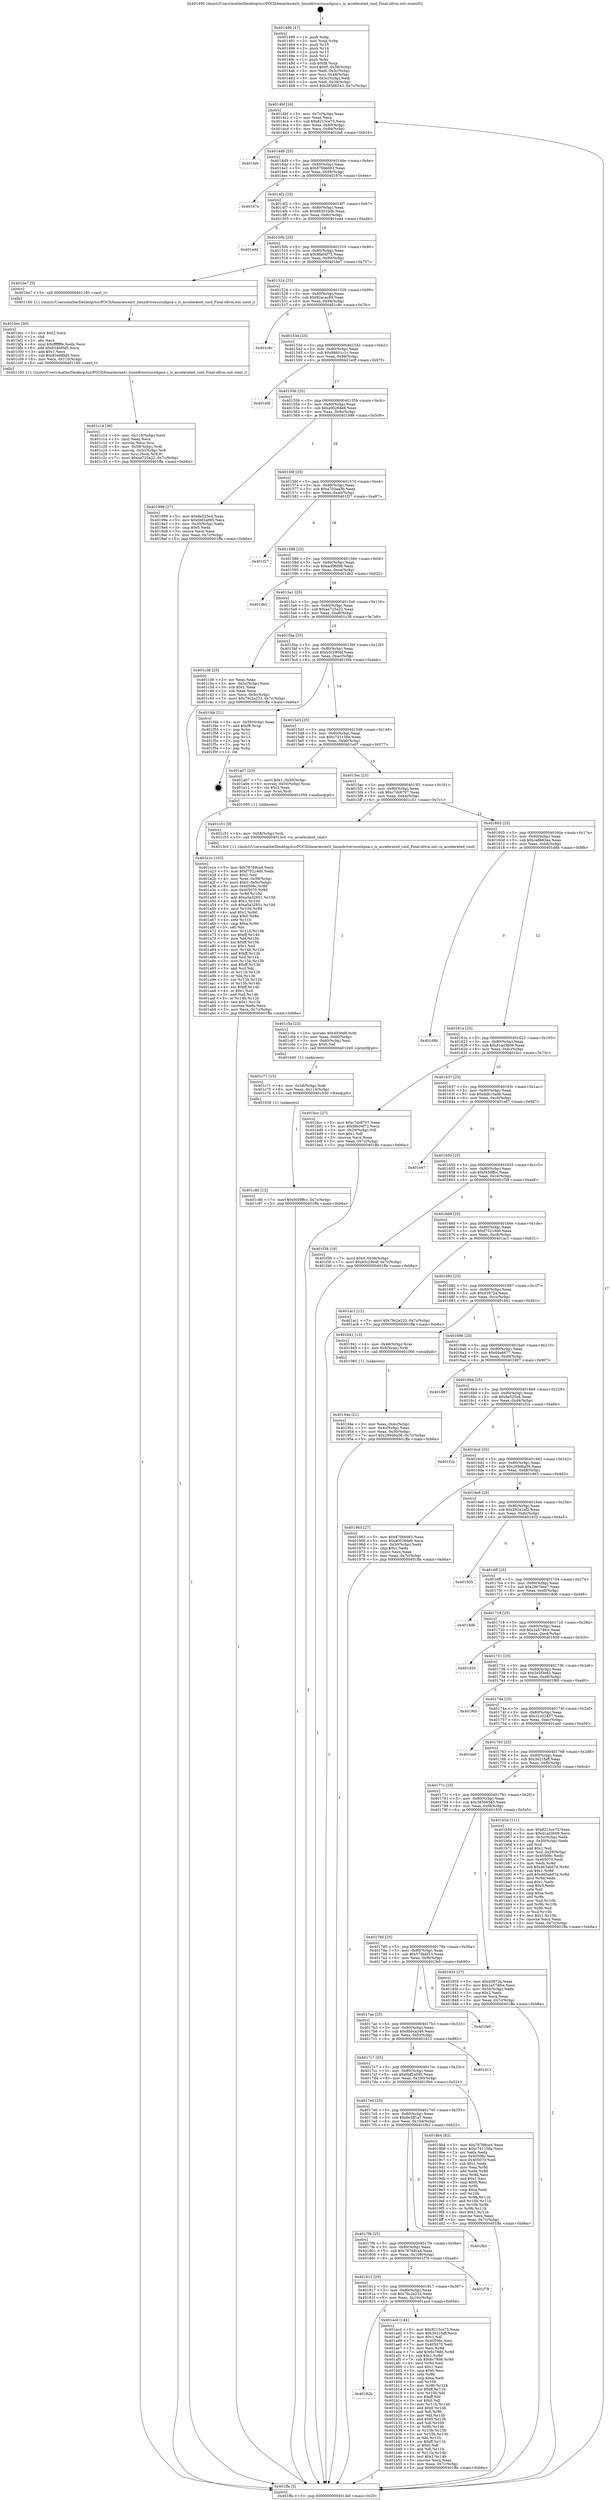 digraph "0x401490" {
  label = "0x401490 (/mnt/c/Users/mathe/Desktop/tcc/POCII/binaries/extr_linuxdriversscsihpsa.c_is_accelerated_cmd_Final-ollvm.out::main(0))"
  labelloc = "t"
  node[shape=record]

  Entry [label="",width=0.3,height=0.3,shape=circle,fillcolor=black,style=filled]
  "0x4014bf" [label="{
     0x4014bf [26]\l
     | [instrs]\l
     &nbsp;&nbsp;0x4014bf \<+3\>: mov -0x7c(%rbp),%eax\l
     &nbsp;&nbsp;0x4014c2 \<+2\>: mov %eax,%ecx\l
     &nbsp;&nbsp;0x4014c4 \<+6\>: sub $0x8215ce75,%ecx\l
     &nbsp;&nbsp;0x4014ca \<+3\>: mov %eax,-0x80(%rbp)\l
     &nbsp;&nbsp;0x4014cd \<+6\>: mov %ecx,-0x84(%rbp)\l
     &nbsp;&nbsp;0x4014d3 \<+6\>: je 0000000000401fa6 \<main+0xb16\>\l
  }"]
  "0x401fa6" [label="{
     0x401fa6\l
  }", style=dashed]
  "0x4014d9" [label="{
     0x4014d9 [25]\l
     | [instrs]\l
     &nbsp;&nbsp;0x4014d9 \<+5\>: jmp 00000000004014de \<main+0x4e\>\l
     &nbsp;&nbsp;0x4014de \<+3\>: mov -0x80(%rbp),%eax\l
     &nbsp;&nbsp;0x4014e1 \<+5\>: sub $0x870bb081,%eax\l
     &nbsp;&nbsp;0x4014e6 \<+6\>: mov %eax,-0x88(%rbp)\l
     &nbsp;&nbsp;0x4014ec \<+6\>: je 000000000040197e \<main+0x4ee\>\l
  }"]
  Exit [label="",width=0.3,height=0.3,shape=circle,fillcolor=black,style=filled,peripheries=2]
  "0x40197e" [label="{
     0x40197e\l
  }", style=dashed]
  "0x4014f2" [label="{
     0x4014f2 [25]\l
     | [instrs]\l
     &nbsp;&nbsp;0x4014f2 \<+5\>: jmp 00000000004014f7 \<main+0x67\>\l
     &nbsp;&nbsp;0x4014f7 \<+3\>: mov -0x80(%rbp),%eax\l
     &nbsp;&nbsp;0x4014fa \<+5\>: sub $0x883033db,%eax\l
     &nbsp;&nbsp;0x4014ff \<+6\>: mov %eax,-0x8c(%rbp)\l
     &nbsp;&nbsp;0x401505 \<+6\>: je 0000000000401ed4 \<main+0xa44\>\l
  }"]
  "0x401c80" [label="{
     0x401c80 [12]\l
     | [instrs]\l
     &nbsp;&nbsp;0x401c80 \<+7\>: movl $0xf459ffcc,-0x7c(%rbp)\l
     &nbsp;&nbsp;0x401c87 \<+5\>: jmp 0000000000401ffa \<main+0xb6a\>\l
  }"]
  "0x401ed4" [label="{
     0x401ed4\l
  }", style=dashed]
  "0x40150b" [label="{
     0x40150b [25]\l
     | [instrs]\l
     &nbsp;&nbsp;0x40150b \<+5\>: jmp 0000000000401510 \<main+0x80\>\l
     &nbsp;&nbsp;0x401510 \<+3\>: mov -0x80(%rbp),%eax\l
     &nbsp;&nbsp;0x401513 \<+5\>: sub $0x8fa04f72,%eax\l
     &nbsp;&nbsp;0x401518 \<+6\>: mov %eax,-0x90(%rbp)\l
     &nbsp;&nbsp;0x40151e \<+6\>: je 0000000000401be7 \<main+0x757\>\l
  }"]
  "0x401c71" [label="{
     0x401c71 [15]\l
     | [instrs]\l
     &nbsp;&nbsp;0x401c71 \<+4\>: mov -0x58(%rbp),%rdi\l
     &nbsp;&nbsp;0x401c75 \<+6\>: mov %eax,-0x114(%rbp)\l
     &nbsp;&nbsp;0x401c7b \<+5\>: call 0000000000401030 \<free@plt\>\l
     | [calls]\l
     &nbsp;&nbsp;0x401030 \{1\} (unknown)\l
  }"]
  "0x401be7" [label="{
     0x401be7 [5]\l
     | [instrs]\l
     &nbsp;&nbsp;0x401be7 \<+5\>: call 0000000000401160 \<next_i\>\l
     | [calls]\l
     &nbsp;&nbsp;0x401160 \{1\} (/mnt/c/Users/mathe/Desktop/tcc/POCII/binaries/extr_linuxdriversscsihpsa.c_is_accelerated_cmd_Final-ollvm.out::next_i)\l
  }"]
  "0x401524" [label="{
     0x401524 [25]\l
     | [instrs]\l
     &nbsp;&nbsp;0x401524 \<+5\>: jmp 0000000000401529 \<main+0x99\>\l
     &nbsp;&nbsp;0x401529 \<+3\>: mov -0x80(%rbp),%eax\l
     &nbsp;&nbsp;0x40152c \<+5\>: sub $0x92acac88,%eax\l
     &nbsp;&nbsp;0x401531 \<+6\>: mov %eax,-0x94(%rbp)\l
     &nbsp;&nbsp;0x401537 \<+6\>: je 0000000000401c8c \<main+0x7fc\>\l
  }"]
  "0x401c5a" [label="{
     0x401c5a [23]\l
     | [instrs]\l
     &nbsp;&nbsp;0x401c5a \<+10\>: movabs $0x4030d6,%rdi\l
     &nbsp;&nbsp;0x401c64 \<+3\>: mov %eax,-0x60(%rbp)\l
     &nbsp;&nbsp;0x401c67 \<+3\>: mov -0x60(%rbp),%esi\l
     &nbsp;&nbsp;0x401c6a \<+2\>: mov $0x0,%al\l
     &nbsp;&nbsp;0x401c6c \<+5\>: call 0000000000401040 \<printf@plt\>\l
     | [calls]\l
     &nbsp;&nbsp;0x401040 \{1\} (unknown)\l
  }"]
  "0x401c8c" [label="{
     0x401c8c\l
  }", style=dashed]
  "0x40153d" [label="{
     0x40153d [25]\l
     | [instrs]\l
     &nbsp;&nbsp;0x40153d \<+5\>: jmp 0000000000401542 \<main+0xb2\>\l
     &nbsp;&nbsp;0x401542 \<+3\>: mov -0x80(%rbp),%eax\l
     &nbsp;&nbsp;0x401545 \<+5\>: sub $0x98601c1c,%eax\l
     &nbsp;&nbsp;0x40154a \<+6\>: mov %eax,-0x98(%rbp)\l
     &nbsp;&nbsp;0x401550 \<+6\>: je 0000000000401e0f \<main+0x97f\>\l
  }"]
  "0x401c14" [label="{
     0x401c14 [36]\l
     | [instrs]\l
     &nbsp;&nbsp;0x401c14 \<+6\>: mov -0x110(%rbp),%ecx\l
     &nbsp;&nbsp;0x401c1a \<+3\>: imul %eax,%ecx\l
     &nbsp;&nbsp;0x401c1d \<+3\>: movslq %ecx,%rsi\l
     &nbsp;&nbsp;0x401c20 \<+4\>: mov -0x58(%rbp),%rdi\l
     &nbsp;&nbsp;0x401c24 \<+4\>: movslq -0x5c(%rbp),%r8\l
     &nbsp;&nbsp;0x401c28 \<+4\>: mov %rsi,(%rdi,%r8,8)\l
     &nbsp;&nbsp;0x401c2c \<+7\>: movl $0xae725a22,-0x7c(%rbp)\l
     &nbsp;&nbsp;0x401c33 \<+5\>: jmp 0000000000401ffa \<main+0xb6a\>\l
  }"]
  "0x401e0f" [label="{
     0x401e0f\l
  }", style=dashed]
  "0x401556" [label="{
     0x401556 [25]\l
     | [instrs]\l
     &nbsp;&nbsp;0x401556 \<+5\>: jmp 000000000040155b \<main+0xcb\>\l
     &nbsp;&nbsp;0x40155b \<+3\>: mov -0x80(%rbp),%eax\l
     &nbsp;&nbsp;0x40155e \<+5\>: sub $0xa0026de6,%eax\l
     &nbsp;&nbsp;0x401563 \<+6\>: mov %eax,-0x9c(%rbp)\l
     &nbsp;&nbsp;0x401569 \<+6\>: je 0000000000401999 \<main+0x509\>\l
  }"]
  "0x401bec" [label="{
     0x401bec [40]\l
     | [instrs]\l
     &nbsp;&nbsp;0x401bec \<+5\>: mov $0x2,%ecx\l
     &nbsp;&nbsp;0x401bf1 \<+1\>: cltd\l
     &nbsp;&nbsp;0x401bf2 \<+2\>: idiv %ecx\l
     &nbsp;&nbsp;0x401bf4 \<+6\>: imul $0xfffffffe,%edx,%ecx\l
     &nbsp;&nbsp;0x401bfa \<+6\>: add $0x834bf0d5,%ecx\l
     &nbsp;&nbsp;0x401c00 \<+3\>: add $0x1,%ecx\l
     &nbsp;&nbsp;0x401c03 \<+6\>: sub $0x834bf0d5,%ecx\l
     &nbsp;&nbsp;0x401c09 \<+6\>: mov %ecx,-0x110(%rbp)\l
     &nbsp;&nbsp;0x401c0f \<+5\>: call 0000000000401160 \<next_i\>\l
     | [calls]\l
     &nbsp;&nbsp;0x401160 \{1\} (/mnt/c/Users/mathe/Desktop/tcc/POCII/binaries/extr_linuxdriversscsihpsa.c_is_accelerated_cmd_Final-ollvm.out::next_i)\l
  }"]
  "0x401999" [label="{
     0x401999 [27]\l
     | [instrs]\l
     &nbsp;&nbsp;0x401999 \<+5\>: mov $0x8e525e4,%eax\l
     &nbsp;&nbsp;0x40199e \<+5\>: mov $0x6bf2a095,%ecx\l
     &nbsp;&nbsp;0x4019a3 \<+3\>: mov -0x30(%rbp),%edx\l
     &nbsp;&nbsp;0x4019a6 \<+3\>: cmp $0x0,%edx\l
     &nbsp;&nbsp;0x4019a9 \<+3\>: cmove %ecx,%eax\l
     &nbsp;&nbsp;0x4019ac \<+3\>: mov %eax,-0x7c(%rbp)\l
     &nbsp;&nbsp;0x4019af \<+5\>: jmp 0000000000401ffa \<main+0xb6a\>\l
  }"]
  "0x40156f" [label="{
     0x40156f [25]\l
     | [instrs]\l
     &nbsp;&nbsp;0x40156f \<+5\>: jmp 0000000000401574 \<main+0xe4\>\l
     &nbsp;&nbsp;0x401574 \<+3\>: mov -0x80(%rbp),%eax\l
     &nbsp;&nbsp;0x401577 \<+5\>: sub $0xa703aa3b,%eax\l
     &nbsp;&nbsp;0x40157c \<+6\>: mov %eax,-0xa0(%rbp)\l
     &nbsp;&nbsp;0x401582 \<+6\>: je 0000000000401f27 \<main+0xa97\>\l
  }"]
  "0x40182b" [label="{
     0x40182b\l
  }", style=dashed]
  "0x401f27" [label="{
     0x401f27\l
  }", style=dashed]
  "0x401588" [label="{
     0x401588 [25]\l
     | [instrs]\l
     &nbsp;&nbsp;0x401588 \<+5\>: jmp 000000000040158d \<main+0xfd\>\l
     &nbsp;&nbsp;0x40158d \<+3\>: mov -0x80(%rbp),%eax\l
     &nbsp;&nbsp;0x401590 \<+5\>: sub $0xacf06f99,%eax\l
     &nbsp;&nbsp;0x401595 \<+6\>: mov %eax,-0xa4(%rbp)\l
     &nbsp;&nbsp;0x40159b \<+6\>: je 0000000000401db2 \<main+0x922\>\l
  }"]
  "0x401acd" [label="{
     0x401acd [144]\l
     | [instrs]\l
     &nbsp;&nbsp;0x401acd \<+5\>: mov $0x8215ce75,%eax\l
     &nbsp;&nbsp;0x401ad2 \<+5\>: mov $0x3621faff,%ecx\l
     &nbsp;&nbsp;0x401ad7 \<+2\>: mov $0x1,%dl\l
     &nbsp;&nbsp;0x401ad9 \<+7\>: mov 0x40506c,%esi\l
     &nbsp;&nbsp;0x401ae0 \<+7\>: mov 0x405070,%edi\l
     &nbsp;&nbsp;0x401ae7 \<+3\>: mov %esi,%r8d\l
     &nbsp;&nbsp;0x401aea \<+7\>: add $0x6c78d6,%r8d\l
     &nbsp;&nbsp;0x401af1 \<+4\>: sub $0x1,%r8d\l
     &nbsp;&nbsp;0x401af5 \<+7\>: sub $0x6c78d6,%r8d\l
     &nbsp;&nbsp;0x401afc \<+4\>: imul %r8d,%esi\l
     &nbsp;&nbsp;0x401b00 \<+3\>: and $0x1,%esi\l
     &nbsp;&nbsp;0x401b03 \<+3\>: cmp $0x0,%esi\l
     &nbsp;&nbsp;0x401b06 \<+4\>: sete %r9b\l
     &nbsp;&nbsp;0x401b0a \<+3\>: cmp $0xa,%edi\l
     &nbsp;&nbsp;0x401b0d \<+4\>: setl %r10b\l
     &nbsp;&nbsp;0x401b11 \<+3\>: mov %r9b,%r11b\l
     &nbsp;&nbsp;0x401b14 \<+4\>: xor $0xff,%r11b\l
     &nbsp;&nbsp;0x401b18 \<+3\>: mov %r10b,%bl\l
     &nbsp;&nbsp;0x401b1b \<+3\>: xor $0xff,%bl\l
     &nbsp;&nbsp;0x401b1e \<+3\>: xor $0x0,%dl\l
     &nbsp;&nbsp;0x401b21 \<+3\>: mov %r11b,%r14b\l
     &nbsp;&nbsp;0x401b24 \<+4\>: and $0x0,%r14b\l
     &nbsp;&nbsp;0x401b28 \<+3\>: and %dl,%r9b\l
     &nbsp;&nbsp;0x401b2b \<+3\>: mov %bl,%r15b\l
     &nbsp;&nbsp;0x401b2e \<+4\>: and $0x0,%r15b\l
     &nbsp;&nbsp;0x401b32 \<+3\>: and %dl,%r10b\l
     &nbsp;&nbsp;0x401b35 \<+3\>: or %r9b,%r14b\l
     &nbsp;&nbsp;0x401b38 \<+3\>: or %r10b,%r15b\l
     &nbsp;&nbsp;0x401b3b \<+3\>: xor %r15b,%r14b\l
     &nbsp;&nbsp;0x401b3e \<+3\>: or %bl,%r11b\l
     &nbsp;&nbsp;0x401b41 \<+4\>: xor $0xff,%r11b\l
     &nbsp;&nbsp;0x401b45 \<+3\>: or $0x0,%dl\l
     &nbsp;&nbsp;0x401b48 \<+3\>: and %dl,%r11b\l
     &nbsp;&nbsp;0x401b4b \<+3\>: or %r11b,%r14b\l
     &nbsp;&nbsp;0x401b4e \<+4\>: test $0x1,%r14b\l
     &nbsp;&nbsp;0x401b52 \<+3\>: cmovne %ecx,%eax\l
     &nbsp;&nbsp;0x401b55 \<+3\>: mov %eax,-0x7c(%rbp)\l
     &nbsp;&nbsp;0x401b58 \<+5\>: jmp 0000000000401ffa \<main+0xb6a\>\l
  }"]
  "0x401db2" [label="{
     0x401db2\l
  }", style=dashed]
  "0x4015a1" [label="{
     0x4015a1 [25]\l
     | [instrs]\l
     &nbsp;&nbsp;0x4015a1 \<+5\>: jmp 00000000004015a6 \<main+0x116\>\l
     &nbsp;&nbsp;0x4015a6 \<+3\>: mov -0x80(%rbp),%eax\l
     &nbsp;&nbsp;0x4015a9 \<+5\>: sub $0xae725a22,%eax\l
     &nbsp;&nbsp;0x4015ae \<+6\>: mov %eax,-0xa8(%rbp)\l
     &nbsp;&nbsp;0x4015b4 \<+6\>: je 0000000000401c38 \<main+0x7a8\>\l
  }"]
  "0x401812" [label="{
     0x401812 [25]\l
     | [instrs]\l
     &nbsp;&nbsp;0x401812 \<+5\>: jmp 0000000000401817 \<main+0x387\>\l
     &nbsp;&nbsp;0x401817 \<+3\>: mov -0x80(%rbp),%eax\l
     &nbsp;&nbsp;0x40181a \<+5\>: sub $0x79c2a233,%eax\l
     &nbsp;&nbsp;0x40181f \<+6\>: mov %eax,-0x10c(%rbp)\l
     &nbsp;&nbsp;0x401825 \<+6\>: je 0000000000401acd \<main+0x63d\>\l
  }"]
  "0x401c38" [label="{
     0x401c38 [25]\l
     | [instrs]\l
     &nbsp;&nbsp;0x401c38 \<+2\>: xor %eax,%eax\l
     &nbsp;&nbsp;0x401c3a \<+3\>: mov -0x5c(%rbp),%ecx\l
     &nbsp;&nbsp;0x401c3d \<+3\>: sub $0x1,%eax\l
     &nbsp;&nbsp;0x401c40 \<+2\>: sub %eax,%ecx\l
     &nbsp;&nbsp;0x401c42 \<+3\>: mov %ecx,-0x5c(%rbp)\l
     &nbsp;&nbsp;0x401c45 \<+7\>: movl $0x79c2a233,-0x7c(%rbp)\l
     &nbsp;&nbsp;0x401c4c \<+5\>: jmp 0000000000401ffa \<main+0xb6a\>\l
  }"]
  "0x4015ba" [label="{
     0x4015ba [25]\l
     | [instrs]\l
     &nbsp;&nbsp;0x4015ba \<+5\>: jmp 00000000004015bf \<main+0x12f\>\l
     &nbsp;&nbsp;0x4015bf \<+3\>: mov -0x80(%rbp),%eax\l
     &nbsp;&nbsp;0x4015c2 \<+5\>: sub $0xb5c2904f,%eax\l
     &nbsp;&nbsp;0x4015c7 \<+6\>: mov %eax,-0xac(%rbp)\l
     &nbsp;&nbsp;0x4015cd \<+6\>: je 0000000000401f4b \<main+0xabb\>\l
  }"]
  "0x401f78" [label="{
     0x401f78\l
  }", style=dashed]
  "0x401f4b" [label="{
     0x401f4b [21]\l
     | [instrs]\l
     &nbsp;&nbsp;0x401f4b \<+3\>: mov -0x38(%rbp),%eax\l
     &nbsp;&nbsp;0x401f4e \<+7\>: add $0xf8,%rsp\l
     &nbsp;&nbsp;0x401f55 \<+1\>: pop %rbx\l
     &nbsp;&nbsp;0x401f56 \<+2\>: pop %r12\l
     &nbsp;&nbsp;0x401f58 \<+2\>: pop %r13\l
     &nbsp;&nbsp;0x401f5a \<+2\>: pop %r14\l
     &nbsp;&nbsp;0x401f5c \<+2\>: pop %r15\l
     &nbsp;&nbsp;0x401f5e \<+1\>: pop %rbp\l
     &nbsp;&nbsp;0x401f5f \<+1\>: ret\l
  }"]
  "0x4015d3" [label="{
     0x4015d3 [25]\l
     | [instrs]\l
     &nbsp;&nbsp;0x4015d3 \<+5\>: jmp 00000000004015d8 \<main+0x148\>\l
     &nbsp;&nbsp;0x4015d8 \<+3\>: mov -0x80(%rbp),%eax\l
     &nbsp;&nbsp;0x4015db \<+5\>: sub $0xc741158e,%eax\l
     &nbsp;&nbsp;0x4015e0 \<+6\>: mov %eax,-0xb0(%rbp)\l
     &nbsp;&nbsp;0x4015e6 \<+6\>: je 0000000000401a07 \<main+0x577\>\l
  }"]
  "0x4017f9" [label="{
     0x4017f9 [25]\l
     | [instrs]\l
     &nbsp;&nbsp;0x4017f9 \<+5\>: jmp 00000000004017fe \<main+0x36e\>\l
     &nbsp;&nbsp;0x4017fe \<+3\>: mov -0x80(%rbp),%eax\l
     &nbsp;&nbsp;0x401801 \<+5\>: sub $0x78768ca4,%eax\l
     &nbsp;&nbsp;0x401806 \<+6\>: mov %eax,-0x108(%rbp)\l
     &nbsp;&nbsp;0x40180c \<+6\>: je 0000000000401f78 \<main+0xae8\>\l
  }"]
  "0x401a07" [label="{
     0x401a07 [23]\l
     | [instrs]\l
     &nbsp;&nbsp;0x401a07 \<+7\>: movl $0x1,-0x50(%rbp)\l
     &nbsp;&nbsp;0x401a0e \<+4\>: movslq -0x50(%rbp),%rax\l
     &nbsp;&nbsp;0x401a12 \<+4\>: shl $0x3,%rax\l
     &nbsp;&nbsp;0x401a16 \<+3\>: mov %rax,%rdi\l
     &nbsp;&nbsp;0x401a19 \<+5\>: call 0000000000401050 \<malloc@plt\>\l
     | [calls]\l
     &nbsp;&nbsp;0x401050 \{1\} (unknown)\l
  }"]
  "0x4015ec" [label="{
     0x4015ec [25]\l
     | [instrs]\l
     &nbsp;&nbsp;0x4015ec \<+5\>: jmp 00000000004015f1 \<main+0x161\>\l
     &nbsp;&nbsp;0x4015f1 \<+3\>: mov -0x80(%rbp),%eax\l
     &nbsp;&nbsp;0x4015f4 \<+5\>: sub $0xc7dc8707,%eax\l
     &nbsp;&nbsp;0x4015f9 \<+6\>: mov %eax,-0xb4(%rbp)\l
     &nbsp;&nbsp;0x4015ff \<+6\>: je 0000000000401c51 \<main+0x7c1\>\l
  }"]
  "0x401fb2" [label="{
     0x401fb2\l
  }", style=dashed]
  "0x401c51" [label="{
     0x401c51 [9]\l
     | [instrs]\l
     &nbsp;&nbsp;0x401c51 \<+4\>: mov -0x58(%rbp),%rdi\l
     &nbsp;&nbsp;0x401c55 \<+5\>: call 00000000004013c0 \<is_accelerated_cmd\>\l
     | [calls]\l
     &nbsp;&nbsp;0x4013c0 \{1\} (/mnt/c/Users/mathe/Desktop/tcc/POCII/binaries/extr_linuxdriversscsihpsa.c_is_accelerated_cmd_Final-ollvm.out::is_accelerated_cmd)\l
  }"]
  "0x401605" [label="{
     0x401605 [25]\l
     | [instrs]\l
     &nbsp;&nbsp;0x401605 \<+5\>: jmp 000000000040160a \<main+0x17a\>\l
     &nbsp;&nbsp;0x40160a \<+3\>: mov -0x80(%rbp),%eax\l
     &nbsp;&nbsp;0x40160d \<+5\>: sub $0xca8b63ea,%eax\l
     &nbsp;&nbsp;0x401612 \<+6\>: mov %eax,-0xb8(%rbp)\l
     &nbsp;&nbsp;0x401618 \<+6\>: je 0000000000401d8b \<main+0x8fb\>\l
  }"]
  "0x401a1e" [label="{
     0x401a1e [163]\l
     | [instrs]\l
     &nbsp;&nbsp;0x401a1e \<+5\>: mov $0x78768ca4,%ecx\l
     &nbsp;&nbsp;0x401a23 \<+5\>: mov $0xf75219d0,%edx\l
     &nbsp;&nbsp;0x401a28 \<+3\>: mov $0x1,%sil\l
     &nbsp;&nbsp;0x401a2b \<+4\>: mov %rax,-0x58(%rbp)\l
     &nbsp;&nbsp;0x401a2f \<+7\>: movl $0x0,-0x5c(%rbp)\l
     &nbsp;&nbsp;0x401a36 \<+8\>: mov 0x40506c,%r8d\l
     &nbsp;&nbsp;0x401a3e \<+8\>: mov 0x405070,%r9d\l
     &nbsp;&nbsp;0x401a46 \<+3\>: mov %r8d,%r10d\l
     &nbsp;&nbsp;0x401a49 \<+7\>: add $0xa5a32851,%r10d\l
     &nbsp;&nbsp;0x401a50 \<+4\>: sub $0x1,%r10d\l
     &nbsp;&nbsp;0x401a54 \<+7\>: sub $0xa5a32851,%r10d\l
     &nbsp;&nbsp;0x401a5b \<+4\>: imul %r10d,%r8d\l
     &nbsp;&nbsp;0x401a5f \<+4\>: and $0x1,%r8d\l
     &nbsp;&nbsp;0x401a63 \<+4\>: cmp $0x0,%r8d\l
     &nbsp;&nbsp;0x401a67 \<+4\>: sete %r11b\l
     &nbsp;&nbsp;0x401a6b \<+4\>: cmp $0xa,%r9d\l
     &nbsp;&nbsp;0x401a6f \<+3\>: setl %bl\l
     &nbsp;&nbsp;0x401a72 \<+3\>: mov %r11b,%r14b\l
     &nbsp;&nbsp;0x401a75 \<+4\>: xor $0xff,%r14b\l
     &nbsp;&nbsp;0x401a79 \<+3\>: mov %bl,%r15b\l
     &nbsp;&nbsp;0x401a7c \<+4\>: xor $0xff,%r15b\l
     &nbsp;&nbsp;0x401a80 \<+4\>: xor $0x1,%sil\l
     &nbsp;&nbsp;0x401a84 \<+3\>: mov %r14b,%r12b\l
     &nbsp;&nbsp;0x401a87 \<+4\>: and $0xff,%r12b\l
     &nbsp;&nbsp;0x401a8b \<+3\>: and %sil,%r11b\l
     &nbsp;&nbsp;0x401a8e \<+3\>: mov %r15b,%r13b\l
     &nbsp;&nbsp;0x401a91 \<+4\>: and $0xff,%r13b\l
     &nbsp;&nbsp;0x401a95 \<+3\>: and %sil,%bl\l
     &nbsp;&nbsp;0x401a98 \<+3\>: or %r11b,%r12b\l
     &nbsp;&nbsp;0x401a9b \<+3\>: or %bl,%r13b\l
     &nbsp;&nbsp;0x401a9e \<+3\>: xor %r13b,%r12b\l
     &nbsp;&nbsp;0x401aa1 \<+3\>: or %r15b,%r14b\l
     &nbsp;&nbsp;0x401aa4 \<+4\>: xor $0xff,%r14b\l
     &nbsp;&nbsp;0x401aa8 \<+4\>: or $0x1,%sil\l
     &nbsp;&nbsp;0x401aac \<+3\>: and %sil,%r14b\l
     &nbsp;&nbsp;0x401aaf \<+3\>: or %r14b,%r12b\l
     &nbsp;&nbsp;0x401ab2 \<+4\>: test $0x1,%r12b\l
     &nbsp;&nbsp;0x401ab6 \<+3\>: cmovne %edx,%ecx\l
     &nbsp;&nbsp;0x401ab9 \<+3\>: mov %ecx,-0x7c(%rbp)\l
     &nbsp;&nbsp;0x401abc \<+5\>: jmp 0000000000401ffa \<main+0xb6a\>\l
  }"]
  "0x401d8b" [label="{
     0x401d8b\l
  }", style=dashed]
  "0x40161e" [label="{
     0x40161e [25]\l
     | [instrs]\l
     &nbsp;&nbsp;0x40161e \<+5\>: jmp 0000000000401623 \<main+0x193\>\l
     &nbsp;&nbsp;0x401623 \<+3\>: mov -0x80(%rbp),%eax\l
     &nbsp;&nbsp;0x401626 \<+5\>: sub $0xd1ad3b09,%eax\l
     &nbsp;&nbsp;0x40162b \<+6\>: mov %eax,-0xbc(%rbp)\l
     &nbsp;&nbsp;0x401631 \<+6\>: je 0000000000401bcc \<main+0x73c\>\l
  }"]
  "0x4017e0" [label="{
     0x4017e0 [25]\l
     | [instrs]\l
     &nbsp;&nbsp;0x4017e0 \<+5\>: jmp 00000000004017e5 \<main+0x355\>\l
     &nbsp;&nbsp;0x4017e5 \<+3\>: mov -0x80(%rbp),%eax\l
     &nbsp;&nbsp;0x4017e8 \<+5\>: sub $0x6e5ff1a7,%eax\l
     &nbsp;&nbsp;0x4017ed \<+6\>: mov %eax,-0x104(%rbp)\l
     &nbsp;&nbsp;0x4017f3 \<+6\>: je 0000000000401fb2 \<main+0xb22\>\l
  }"]
  "0x401bcc" [label="{
     0x401bcc [27]\l
     | [instrs]\l
     &nbsp;&nbsp;0x401bcc \<+5\>: mov $0xc7dc8707,%eax\l
     &nbsp;&nbsp;0x401bd1 \<+5\>: mov $0x8fa04f72,%ecx\l
     &nbsp;&nbsp;0x401bd6 \<+3\>: mov -0x29(%rbp),%dl\l
     &nbsp;&nbsp;0x401bd9 \<+3\>: test $0x1,%dl\l
     &nbsp;&nbsp;0x401bdc \<+3\>: cmovne %ecx,%eax\l
     &nbsp;&nbsp;0x401bdf \<+3\>: mov %eax,-0x7c(%rbp)\l
     &nbsp;&nbsp;0x401be2 \<+5\>: jmp 0000000000401ffa \<main+0xb6a\>\l
  }"]
  "0x401637" [label="{
     0x401637 [25]\l
     | [instrs]\l
     &nbsp;&nbsp;0x401637 \<+5\>: jmp 000000000040163c \<main+0x1ac\>\l
     &nbsp;&nbsp;0x40163c \<+3\>: mov -0x80(%rbp),%eax\l
     &nbsp;&nbsp;0x40163f \<+5\>: sub $0xddb10ad8,%eax\l
     &nbsp;&nbsp;0x401644 \<+6\>: mov %eax,-0xc0(%rbp)\l
     &nbsp;&nbsp;0x40164a \<+6\>: je 0000000000401e67 \<main+0x9d7\>\l
  }"]
  "0x4019b4" [label="{
     0x4019b4 [83]\l
     | [instrs]\l
     &nbsp;&nbsp;0x4019b4 \<+5\>: mov $0x78768ca4,%eax\l
     &nbsp;&nbsp;0x4019b9 \<+5\>: mov $0xc741158e,%ecx\l
     &nbsp;&nbsp;0x4019be \<+2\>: xor %edx,%edx\l
     &nbsp;&nbsp;0x4019c0 \<+7\>: mov 0x40506c,%esi\l
     &nbsp;&nbsp;0x4019c7 \<+7\>: mov 0x405070,%edi\l
     &nbsp;&nbsp;0x4019ce \<+3\>: sub $0x1,%edx\l
     &nbsp;&nbsp;0x4019d1 \<+3\>: mov %esi,%r8d\l
     &nbsp;&nbsp;0x4019d4 \<+3\>: add %edx,%r8d\l
     &nbsp;&nbsp;0x4019d7 \<+4\>: imul %r8d,%esi\l
     &nbsp;&nbsp;0x4019db \<+3\>: and $0x1,%esi\l
     &nbsp;&nbsp;0x4019de \<+3\>: cmp $0x0,%esi\l
     &nbsp;&nbsp;0x4019e1 \<+4\>: sete %r9b\l
     &nbsp;&nbsp;0x4019e5 \<+3\>: cmp $0xa,%edi\l
     &nbsp;&nbsp;0x4019e8 \<+4\>: setl %r10b\l
     &nbsp;&nbsp;0x4019ec \<+3\>: mov %r9b,%r11b\l
     &nbsp;&nbsp;0x4019ef \<+3\>: and %r10b,%r11b\l
     &nbsp;&nbsp;0x4019f2 \<+3\>: xor %r10b,%r9b\l
     &nbsp;&nbsp;0x4019f5 \<+3\>: or %r9b,%r11b\l
     &nbsp;&nbsp;0x4019f8 \<+4\>: test $0x1,%r11b\l
     &nbsp;&nbsp;0x4019fc \<+3\>: cmovne %ecx,%eax\l
     &nbsp;&nbsp;0x4019ff \<+3\>: mov %eax,-0x7c(%rbp)\l
     &nbsp;&nbsp;0x401a02 \<+5\>: jmp 0000000000401ffa \<main+0xb6a\>\l
  }"]
  "0x401e67" [label="{
     0x401e67\l
  }", style=dashed]
  "0x401650" [label="{
     0x401650 [25]\l
     | [instrs]\l
     &nbsp;&nbsp;0x401650 \<+5\>: jmp 0000000000401655 \<main+0x1c5\>\l
     &nbsp;&nbsp;0x401655 \<+3\>: mov -0x80(%rbp),%eax\l
     &nbsp;&nbsp;0x401658 \<+5\>: sub $0xf459ffcc,%eax\l
     &nbsp;&nbsp;0x40165d \<+6\>: mov %eax,-0xc4(%rbp)\l
     &nbsp;&nbsp;0x401663 \<+6\>: je 0000000000401f38 \<main+0xaa8\>\l
  }"]
  "0x4017c7" [label="{
     0x4017c7 [25]\l
     | [instrs]\l
     &nbsp;&nbsp;0x4017c7 \<+5\>: jmp 00000000004017cc \<main+0x33c\>\l
     &nbsp;&nbsp;0x4017cc \<+3\>: mov -0x80(%rbp),%eax\l
     &nbsp;&nbsp;0x4017cf \<+5\>: sub $0x6bf2a095,%eax\l
     &nbsp;&nbsp;0x4017d4 \<+6\>: mov %eax,-0x100(%rbp)\l
     &nbsp;&nbsp;0x4017da \<+6\>: je 00000000004019b4 \<main+0x524\>\l
  }"]
  "0x401f38" [label="{
     0x401f38 [19]\l
     | [instrs]\l
     &nbsp;&nbsp;0x401f38 \<+7\>: movl $0x0,-0x38(%rbp)\l
     &nbsp;&nbsp;0x401f3f \<+7\>: movl $0xb5c2904f,-0x7c(%rbp)\l
     &nbsp;&nbsp;0x401f46 \<+5\>: jmp 0000000000401ffa \<main+0xb6a\>\l
  }"]
  "0x401669" [label="{
     0x401669 [25]\l
     | [instrs]\l
     &nbsp;&nbsp;0x401669 \<+5\>: jmp 000000000040166e \<main+0x1de\>\l
     &nbsp;&nbsp;0x40166e \<+3\>: mov -0x80(%rbp),%eax\l
     &nbsp;&nbsp;0x401671 \<+5\>: sub $0xf75219d0,%eax\l
     &nbsp;&nbsp;0x401676 \<+6\>: mov %eax,-0xc8(%rbp)\l
     &nbsp;&nbsp;0x40167c \<+6\>: je 0000000000401ac1 \<main+0x631\>\l
  }"]
  "0x401d12" [label="{
     0x401d12\l
  }", style=dashed]
  "0x401ac1" [label="{
     0x401ac1 [12]\l
     | [instrs]\l
     &nbsp;&nbsp;0x401ac1 \<+7\>: movl $0x79c2a233,-0x7c(%rbp)\l
     &nbsp;&nbsp;0x401ac8 \<+5\>: jmp 0000000000401ffa \<main+0xb6a\>\l
  }"]
  "0x401682" [label="{
     0x401682 [25]\l
     | [instrs]\l
     &nbsp;&nbsp;0x401682 \<+5\>: jmp 0000000000401687 \<main+0x1f7\>\l
     &nbsp;&nbsp;0x401687 \<+3\>: mov -0x80(%rbp),%eax\l
     &nbsp;&nbsp;0x40168a \<+5\>: sub $0xd3972a,%eax\l
     &nbsp;&nbsp;0x40168f \<+6\>: mov %eax,-0xcc(%rbp)\l
     &nbsp;&nbsp;0x401695 \<+6\>: je 0000000000401941 \<main+0x4b1\>\l
  }"]
  "0x4017ae" [label="{
     0x4017ae [25]\l
     | [instrs]\l
     &nbsp;&nbsp;0x4017ae \<+5\>: jmp 00000000004017b3 \<main+0x323\>\l
     &nbsp;&nbsp;0x4017b3 \<+3\>: mov -0x80(%rbp),%eax\l
     &nbsp;&nbsp;0x4017b6 \<+5\>: sub $0x6bbca346,%eax\l
     &nbsp;&nbsp;0x4017bb \<+6\>: mov %eax,-0xfc(%rbp)\l
     &nbsp;&nbsp;0x4017c1 \<+6\>: je 0000000000401d12 \<main+0x882\>\l
  }"]
  "0x401941" [label="{
     0x401941 [13]\l
     | [instrs]\l
     &nbsp;&nbsp;0x401941 \<+4\>: mov -0x48(%rbp),%rax\l
     &nbsp;&nbsp;0x401945 \<+4\>: mov 0x8(%rax),%rdi\l
     &nbsp;&nbsp;0x401949 \<+5\>: call 0000000000401060 \<atoi@plt\>\l
     | [calls]\l
     &nbsp;&nbsp;0x401060 \{1\} (unknown)\l
  }"]
  "0x40169b" [label="{
     0x40169b [25]\l
     | [instrs]\l
     &nbsp;&nbsp;0x40169b \<+5\>: jmp 00000000004016a0 \<main+0x210\>\l
     &nbsp;&nbsp;0x4016a0 \<+3\>: mov -0x80(%rbp),%eax\l
     &nbsp;&nbsp;0x4016a3 \<+5\>: sub $0x69a6677,%eax\l
     &nbsp;&nbsp;0x4016a8 \<+6\>: mov %eax,-0xd0(%rbp)\l
     &nbsp;&nbsp;0x4016ae \<+6\>: je 0000000000401d97 \<main+0x907\>\l
  }"]
  "0x401fe0" [label="{
     0x401fe0\l
  }", style=dashed]
  "0x401d97" [label="{
     0x401d97\l
  }", style=dashed]
  "0x4016b4" [label="{
     0x4016b4 [25]\l
     | [instrs]\l
     &nbsp;&nbsp;0x4016b4 \<+5\>: jmp 00000000004016b9 \<main+0x229\>\l
     &nbsp;&nbsp;0x4016b9 \<+3\>: mov -0x80(%rbp),%eax\l
     &nbsp;&nbsp;0x4016bc \<+5\>: sub $0x8e525e4,%eax\l
     &nbsp;&nbsp;0x4016c1 \<+6\>: mov %eax,-0xd4(%rbp)\l
     &nbsp;&nbsp;0x4016c7 \<+6\>: je 0000000000401f1b \<main+0xa8b\>\l
  }"]
  "0x40194e" [label="{
     0x40194e [21]\l
     | [instrs]\l
     &nbsp;&nbsp;0x40194e \<+3\>: mov %eax,-0x4c(%rbp)\l
     &nbsp;&nbsp;0x401951 \<+3\>: mov -0x4c(%rbp),%eax\l
     &nbsp;&nbsp;0x401954 \<+3\>: mov %eax,-0x30(%rbp)\l
     &nbsp;&nbsp;0x401957 \<+7\>: movl $0x289d6a56,-0x7c(%rbp)\l
     &nbsp;&nbsp;0x40195e \<+5\>: jmp 0000000000401ffa \<main+0xb6a\>\l
  }"]
  "0x401f1b" [label="{
     0x401f1b\l
  }", style=dashed]
  "0x4016cd" [label="{
     0x4016cd [25]\l
     | [instrs]\l
     &nbsp;&nbsp;0x4016cd \<+5\>: jmp 00000000004016d2 \<main+0x242\>\l
     &nbsp;&nbsp;0x4016d2 \<+3\>: mov -0x80(%rbp),%eax\l
     &nbsp;&nbsp;0x4016d5 \<+5\>: sub $0x289d6a56,%eax\l
     &nbsp;&nbsp;0x4016da \<+6\>: mov %eax,-0xd8(%rbp)\l
     &nbsp;&nbsp;0x4016e0 \<+6\>: je 0000000000401963 \<main+0x4d3\>\l
  }"]
  "0x401490" [label="{
     0x401490 [47]\l
     | [instrs]\l
     &nbsp;&nbsp;0x401490 \<+1\>: push %rbp\l
     &nbsp;&nbsp;0x401491 \<+3\>: mov %rsp,%rbp\l
     &nbsp;&nbsp;0x401494 \<+2\>: push %r15\l
     &nbsp;&nbsp;0x401496 \<+2\>: push %r14\l
     &nbsp;&nbsp;0x401498 \<+2\>: push %r13\l
     &nbsp;&nbsp;0x40149a \<+2\>: push %r12\l
     &nbsp;&nbsp;0x40149c \<+1\>: push %rbx\l
     &nbsp;&nbsp;0x40149d \<+7\>: sub $0xf8,%rsp\l
     &nbsp;&nbsp;0x4014a4 \<+7\>: movl $0x0,-0x38(%rbp)\l
     &nbsp;&nbsp;0x4014ab \<+3\>: mov %edi,-0x3c(%rbp)\l
     &nbsp;&nbsp;0x4014ae \<+4\>: mov %rsi,-0x48(%rbp)\l
     &nbsp;&nbsp;0x4014b2 \<+3\>: mov -0x3c(%rbp),%edi\l
     &nbsp;&nbsp;0x4014b5 \<+3\>: mov %edi,-0x34(%rbp)\l
     &nbsp;&nbsp;0x4014b8 \<+7\>: movl $0x38566543,-0x7c(%rbp)\l
  }"]
  "0x401963" [label="{
     0x401963 [27]\l
     | [instrs]\l
     &nbsp;&nbsp;0x401963 \<+5\>: mov $0x870bb081,%eax\l
     &nbsp;&nbsp;0x401968 \<+5\>: mov $0xa0026de6,%ecx\l
     &nbsp;&nbsp;0x40196d \<+3\>: mov -0x30(%rbp),%edx\l
     &nbsp;&nbsp;0x401970 \<+3\>: cmp $0x1,%edx\l
     &nbsp;&nbsp;0x401973 \<+3\>: cmovl %ecx,%eax\l
     &nbsp;&nbsp;0x401976 \<+3\>: mov %eax,-0x7c(%rbp)\l
     &nbsp;&nbsp;0x401979 \<+5\>: jmp 0000000000401ffa \<main+0xb6a\>\l
  }"]
  "0x4016e6" [label="{
     0x4016e6 [25]\l
     | [instrs]\l
     &nbsp;&nbsp;0x4016e6 \<+5\>: jmp 00000000004016eb \<main+0x25b\>\l
     &nbsp;&nbsp;0x4016eb \<+3\>: mov -0x80(%rbp),%eax\l
     &nbsp;&nbsp;0x4016ee \<+5\>: sub $0x292a1af2,%eax\l
     &nbsp;&nbsp;0x4016f3 \<+6\>: mov %eax,-0xdc(%rbp)\l
     &nbsp;&nbsp;0x4016f9 \<+6\>: je 0000000000401935 \<main+0x4a5\>\l
  }"]
  "0x401ffa" [label="{
     0x401ffa [5]\l
     | [instrs]\l
     &nbsp;&nbsp;0x401ffa \<+5\>: jmp 00000000004014bf \<main+0x2f\>\l
  }"]
  "0x401935" [label="{
     0x401935\l
  }", style=dashed]
  "0x4016ff" [label="{
     0x4016ff [25]\l
     | [instrs]\l
     &nbsp;&nbsp;0x4016ff \<+5\>: jmp 0000000000401704 \<main+0x274\>\l
     &nbsp;&nbsp;0x401704 \<+3\>: mov -0x80(%rbp),%eax\l
     &nbsp;&nbsp;0x401707 \<+5\>: sub $0x29e7bee7,%eax\l
     &nbsp;&nbsp;0x40170c \<+6\>: mov %eax,-0xe0(%rbp)\l
     &nbsp;&nbsp;0x401712 \<+6\>: je 00000000004018d6 \<main+0x446\>\l
  }"]
  "0x401795" [label="{
     0x401795 [25]\l
     | [instrs]\l
     &nbsp;&nbsp;0x401795 \<+5\>: jmp 000000000040179a \<main+0x30a\>\l
     &nbsp;&nbsp;0x40179a \<+3\>: mov -0x80(%rbp),%eax\l
     &nbsp;&nbsp;0x40179d \<+5\>: sub $0x57dbbf13,%eax\l
     &nbsp;&nbsp;0x4017a2 \<+6\>: mov %eax,-0xf8(%rbp)\l
     &nbsp;&nbsp;0x4017a8 \<+6\>: je 0000000000401fe0 \<main+0xb50\>\l
  }"]
  "0x4018d6" [label="{
     0x4018d6\l
  }", style=dashed]
  "0x401718" [label="{
     0x401718 [25]\l
     | [instrs]\l
     &nbsp;&nbsp;0x401718 \<+5\>: jmp 000000000040171d \<main+0x28d\>\l
     &nbsp;&nbsp;0x40171d \<+3\>: mov -0x80(%rbp),%eax\l
     &nbsp;&nbsp;0x401720 \<+5\>: sub $0x2a574fce,%eax\l
     &nbsp;&nbsp;0x401725 \<+6\>: mov %eax,-0xe4(%rbp)\l
     &nbsp;&nbsp;0x40172b \<+6\>: je 0000000000401850 \<main+0x3c0\>\l
  }"]
  "0x401835" [label="{
     0x401835 [27]\l
     | [instrs]\l
     &nbsp;&nbsp;0x401835 \<+5\>: mov $0xd3972a,%eax\l
     &nbsp;&nbsp;0x40183a \<+5\>: mov $0x2a574fce,%ecx\l
     &nbsp;&nbsp;0x40183f \<+3\>: mov -0x34(%rbp),%edx\l
     &nbsp;&nbsp;0x401842 \<+3\>: cmp $0x2,%edx\l
     &nbsp;&nbsp;0x401845 \<+3\>: cmovne %ecx,%eax\l
     &nbsp;&nbsp;0x401848 \<+3\>: mov %eax,-0x7c(%rbp)\l
     &nbsp;&nbsp;0x40184b \<+5\>: jmp 0000000000401ffa \<main+0xb6a\>\l
  }"]
  "0x401850" [label="{
     0x401850\l
  }", style=dashed]
  "0x401731" [label="{
     0x401731 [25]\l
     | [instrs]\l
     &nbsp;&nbsp;0x401731 \<+5\>: jmp 0000000000401736 \<main+0x2a6\>\l
     &nbsp;&nbsp;0x401736 \<+3\>: mov -0x80(%rbp),%eax\l
     &nbsp;&nbsp;0x401739 \<+5\>: sub $0x2e5f3e83,%eax\l
     &nbsp;&nbsp;0x40173e \<+6\>: mov %eax,-0xe8(%rbp)\l
     &nbsp;&nbsp;0x401744 \<+6\>: je 0000000000401f60 \<main+0xad0\>\l
  }"]
  "0x40177c" [label="{
     0x40177c [25]\l
     | [instrs]\l
     &nbsp;&nbsp;0x40177c \<+5\>: jmp 0000000000401781 \<main+0x2f1\>\l
     &nbsp;&nbsp;0x401781 \<+3\>: mov -0x80(%rbp),%eax\l
     &nbsp;&nbsp;0x401784 \<+5\>: sub $0x38566543,%eax\l
     &nbsp;&nbsp;0x401789 \<+6\>: mov %eax,-0xf4(%rbp)\l
     &nbsp;&nbsp;0x40178f \<+6\>: je 0000000000401835 \<main+0x3a5\>\l
  }"]
  "0x401f60" [label="{
     0x401f60\l
  }", style=dashed]
  "0x40174a" [label="{
     0x40174a [25]\l
     | [instrs]\l
     &nbsp;&nbsp;0x40174a \<+5\>: jmp 000000000040174f \<main+0x2bf\>\l
     &nbsp;&nbsp;0x40174f \<+3\>: mov -0x80(%rbp),%eax\l
     &nbsp;&nbsp;0x401752 \<+5\>: sub $0x31e32457,%eax\l
     &nbsp;&nbsp;0x401757 \<+6\>: mov %eax,-0xec(%rbp)\l
     &nbsp;&nbsp;0x40175d \<+6\>: je 0000000000401ee0 \<main+0xa50\>\l
  }"]
  "0x401b5d" [label="{
     0x401b5d [111]\l
     | [instrs]\l
     &nbsp;&nbsp;0x401b5d \<+5\>: mov $0x8215ce75,%eax\l
     &nbsp;&nbsp;0x401b62 \<+5\>: mov $0xd1ad3b09,%ecx\l
     &nbsp;&nbsp;0x401b67 \<+3\>: mov -0x5c(%rbp),%edx\l
     &nbsp;&nbsp;0x401b6a \<+3\>: cmp -0x50(%rbp),%edx\l
     &nbsp;&nbsp;0x401b6d \<+4\>: setl %sil\l
     &nbsp;&nbsp;0x401b71 \<+4\>: and $0x1,%sil\l
     &nbsp;&nbsp;0x401b75 \<+4\>: mov %sil,-0x29(%rbp)\l
     &nbsp;&nbsp;0x401b79 \<+7\>: mov 0x40506c,%edx\l
     &nbsp;&nbsp;0x401b80 \<+7\>: mov 0x405070,%edi\l
     &nbsp;&nbsp;0x401b87 \<+3\>: mov %edx,%r8d\l
     &nbsp;&nbsp;0x401b8a \<+7\>: sub $0x463ab67d,%r8d\l
     &nbsp;&nbsp;0x401b91 \<+4\>: sub $0x1,%r8d\l
     &nbsp;&nbsp;0x401b95 \<+7\>: add $0x463ab67d,%r8d\l
     &nbsp;&nbsp;0x401b9c \<+4\>: imul %r8d,%edx\l
     &nbsp;&nbsp;0x401ba0 \<+3\>: and $0x1,%edx\l
     &nbsp;&nbsp;0x401ba3 \<+3\>: cmp $0x0,%edx\l
     &nbsp;&nbsp;0x401ba6 \<+4\>: sete %sil\l
     &nbsp;&nbsp;0x401baa \<+3\>: cmp $0xa,%edi\l
     &nbsp;&nbsp;0x401bad \<+4\>: setl %r9b\l
     &nbsp;&nbsp;0x401bb1 \<+3\>: mov %sil,%r10b\l
     &nbsp;&nbsp;0x401bb4 \<+3\>: and %r9b,%r10b\l
     &nbsp;&nbsp;0x401bb7 \<+3\>: xor %r9b,%sil\l
     &nbsp;&nbsp;0x401bba \<+3\>: or %sil,%r10b\l
     &nbsp;&nbsp;0x401bbd \<+4\>: test $0x1,%r10b\l
     &nbsp;&nbsp;0x401bc1 \<+3\>: cmovne %ecx,%eax\l
     &nbsp;&nbsp;0x401bc4 \<+3\>: mov %eax,-0x7c(%rbp)\l
     &nbsp;&nbsp;0x401bc7 \<+5\>: jmp 0000000000401ffa \<main+0xb6a\>\l
  }"]
  "0x401ee0" [label="{
     0x401ee0\l
  }", style=dashed]
  "0x401763" [label="{
     0x401763 [25]\l
     | [instrs]\l
     &nbsp;&nbsp;0x401763 \<+5\>: jmp 0000000000401768 \<main+0x2d8\>\l
     &nbsp;&nbsp;0x401768 \<+3\>: mov -0x80(%rbp),%eax\l
     &nbsp;&nbsp;0x40176b \<+5\>: sub $0x3621faff,%eax\l
     &nbsp;&nbsp;0x401770 \<+6\>: mov %eax,-0xf0(%rbp)\l
     &nbsp;&nbsp;0x401776 \<+6\>: je 0000000000401b5d \<main+0x6cd\>\l
  }"]
  Entry -> "0x401490" [label=" 1"]
  "0x4014bf" -> "0x401fa6" [label=" 0"]
  "0x4014bf" -> "0x4014d9" [label=" 18"]
  "0x401f4b" -> Exit [label=" 1"]
  "0x4014d9" -> "0x40197e" [label=" 0"]
  "0x4014d9" -> "0x4014f2" [label=" 18"]
  "0x401f38" -> "0x401ffa" [label=" 1"]
  "0x4014f2" -> "0x401ed4" [label=" 0"]
  "0x4014f2" -> "0x40150b" [label=" 18"]
  "0x401c80" -> "0x401ffa" [label=" 1"]
  "0x40150b" -> "0x401be7" [label=" 1"]
  "0x40150b" -> "0x401524" [label=" 17"]
  "0x401c71" -> "0x401c80" [label=" 1"]
  "0x401524" -> "0x401c8c" [label=" 0"]
  "0x401524" -> "0x40153d" [label=" 17"]
  "0x401c5a" -> "0x401c71" [label=" 1"]
  "0x40153d" -> "0x401e0f" [label=" 0"]
  "0x40153d" -> "0x401556" [label=" 17"]
  "0x401c51" -> "0x401c5a" [label=" 1"]
  "0x401556" -> "0x401999" [label=" 1"]
  "0x401556" -> "0x40156f" [label=" 16"]
  "0x401c38" -> "0x401ffa" [label=" 1"]
  "0x40156f" -> "0x401f27" [label=" 0"]
  "0x40156f" -> "0x401588" [label=" 16"]
  "0x401c14" -> "0x401ffa" [label=" 1"]
  "0x401588" -> "0x401db2" [label=" 0"]
  "0x401588" -> "0x4015a1" [label=" 16"]
  "0x401bec" -> "0x401c14" [label=" 1"]
  "0x4015a1" -> "0x401c38" [label=" 1"]
  "0x4015a1" -> "0x4015ba" [label=" 15"]
  "0x401bcc" -> "0x401ffa" [label=" 2"]
  "0x4015ba" -> "0x401f4b" [label=" 1"]
  "0x4015ba" -> "0x4015d3" [label=" 14"]
  "0x401b5d" -> "0x401ffa" [label=" 2"]
  "0x4015d3" -> "0x401a07" [label=" 1"]
  "0x4015d3" -> "0x4015ec" [label=" 13"]
  "0x401812" -> "0x40182b" [label=" 0"]
  "0x4015ec" -> "0x401c51" [label=" 1"]
  "0x4015ec" -> "0x401605" [label=" 12"]
  "0x401812" -> "0x401acd" [label=" 2"]
  "0x401605" -> "0x401d8b" [label=" 0"]
  "0x401605" -> "0x40161e" [label=" 12"]
  "0x4017f9" -> "0x401812" [label=" 2"]
  "0x40161e" -> "0x401bcc" [label=" 2"]
  "0x40161e" -> "0x401637" [label=" 10"]
  "0x4017f9" -> "0x401f78" [label=" 0"]
  "0x401637" -> "0x401e67" [label=" 0"]
  "0x401637" -> "0x401650" [label=" 10"]
  "0x401acd" -> "0x401ffa" [label=" 2"]
  "0x401650" -> "0x401f38" [label=" 1"]
  "0x401650" -> "0x401669" [label=" 9"]
  "0x4017e0" -> "0x401fb2" [label=" 0"]
  "0x401669" -> "0x401ac1" [label=" 1"]
  "0x401669" -> "0x401682" [label=" 8"]
  "0x401be7" -> "0x401bec" [label=" 1"]
  "0x401682" -> "0x401941" [label=" 1"]
  "0x401682" -> "0x40169b" [label=" 7"]
  "0x401a1e" -> "0x401ffa" [label=" 1"]
  "0x40169b" -> "0x401d97" [label=" 0"]
  "0x40169b" -> "0x4016b4" [label=" 7"]
  "0x401a07" -> "0x401a1e" [label=" 1"]
  "0x4016b4" -> "0x401f1b" [label=" 0"]
  "0x4016b4" -> "0x4016cd" [label=" 7"]
  "0x4017c7" -> "0x4017e0" [label=" 2"]
  "0x4016cd" -> "0x401963" [label=" 1"]
  "0x4016cd" -> "0x4016e6" [label=" 6"]
  "0x4017c7" -> "0x4019b4" [label=" 1"]
  "0x4016e6" -> "0x401935" [label=" 0"]
  "0x4016e6" -> "0x4016ff" [label=" 6"]
  "0x4017e0" -> "0x4017f9" [label=" 2"]
  "0x4016ff" -> "0x4018d6" [label=" 0"]
  "0x4016ff" -> "0x401718" [label=" 6"]
  "0x4017ae" -> "0x4017c7" [label=" 3"]
  "0x401718" -> "0x401850" [label=" 0"]
  "0x401718" -> "0x401731" [label=" 6"]
  "0x4017ae" -> "0x401d12" [label=" 0"]
  "0x401731" -> "0x401f60" [label=" 0"]
  "0x401731" -> "0x40174a" [label=" 6"]
  "0x401795" -> "0x4017ae" [label=" 3"]
  "0x40174a" -> "0x401ee0" [label=" 0"]
  "0x40174a" -> "0x401763" [label=" 6"]
  "0x401795" -> "0x401fe0" [label=" 0"]
  "0x401763" -> "0x401b5d" [label=" 2"]
  "0x401763" -> "0x40177c" [label=" 4"]
  "0x401ac1" -> "0x401ffa" [label=" 1"]
  "0x40177c" -> "0x401835" [label=" 1"]
  "0x40177c" -> "0x401795" [label=" 3"]
  "0x401835" -> "0x401ffa" [label=" 1"]
  "0x401490" -> "0x4014bf" [label=" 1"]
  "0x401ffa" -> "0x4014bf" [label=" 17"]
  "0x401941" -> "0x40194e" [label=" 1"]
  "0x40194e" -> "0x401ffa" [label=" 1"]
  "0x401963" -> "0x401ffa" [label=" 1"]
  "0x401999" -> "0x401ffa" [label=" 1"]
  "0x4019b4" -> "0x401ffa" [label=" 1"]
}
